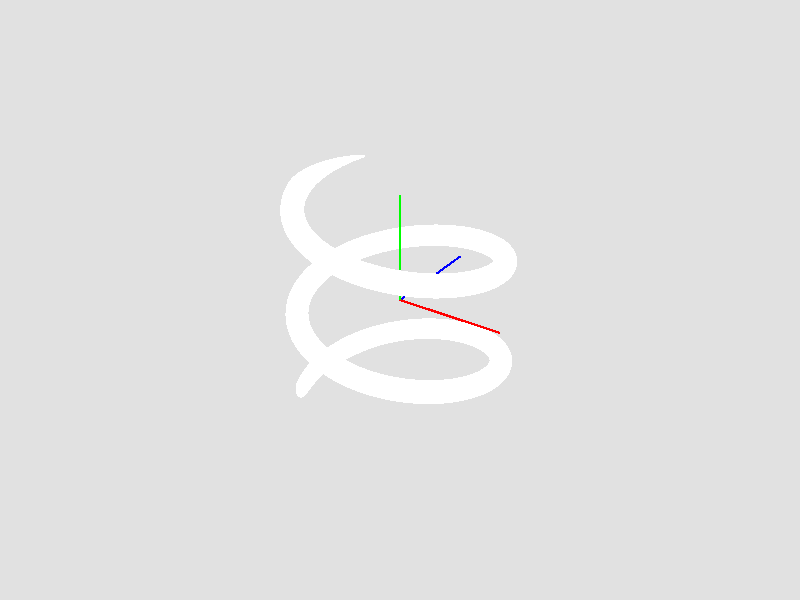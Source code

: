 // Example of constraining media to an isosurface built on
// the helix1 function.
//
#version 3.7;
global_settings
{
	assumed_gamma 1
	ambient_light srgb <1,1,1>
}
#include "functions.inc"
#include "colors.inc"
background {color rgb 3/4}
camera
{
	perspective
	location <2.7,2.7,-4.001>*2
	sky <0,1,0>
	angle 35
	right x*(image_width/image_height)
	look_at <0,0,0>
}
light_source {<50,150,-250>, srgbft <1,1,1,0,0>}




//	P0 : Number of helixes - e.g. 2 for a double helix 
//	P1 : Period - is related to the number of turns per unit length 
//	P2 : Minor radius (major radius > minor radius) 
//	P3 : Major radius 
//	P4 : Shape parameter. If this is greater than 1 then the tube becomes fatter in the y direction 
//	P5 : Cross section type 
//	P6 : Cross section rotation angle (degrees) 
#declare F_Helix1 = function
{
	f_helix1(x,y,z,1,pi*2,0.1,0.9,1,1,0)
}
#declare FnDensity = function
{
    max(0,F_Helix1(x,y,z))
}
#declare Material0 = material
{
	texture
	{
		pigment { color srgbft <1,1,1,1,0> }
		finish
		{
			ambient srgb <0,0,0>
			diffuse 0.6
			emission srgb <0,0,0>
			phong 0.3
		}
	}
	interior
	{
		ior 1
		media
		{
			method       3
			samples      500,500
			confidence   0.9
			variance     0.0078125
			jitter       0
			aa_level     4
			aa_threshold 0.1
			emission     rgbft <1,1,1,0,0>
			density
			{
				function { FnDensity(x,y,z) }
				color_map
				{
					[0.00 color rgb 1]
					[1.00 color rgb 0]
				}
			}
		}
	}
}
object
{
	isosurface
	{
		function { F_Helix1(x,y,z) }
		contained_by { box { <-1,-1,-1>,<1,1,1> } }
		threshold		0
		accuracy		0.001
		max_gradient	4.1
		all_intersections
	}
	material { Material0 }
	hollow
}

//---


cylinder {0,x,0.01 pigment {color rgb x}}
cylinder {0,y,0.01 pigment {color rgb y}}
cylinder {0,z,0.01 pigment {color rgb z}}